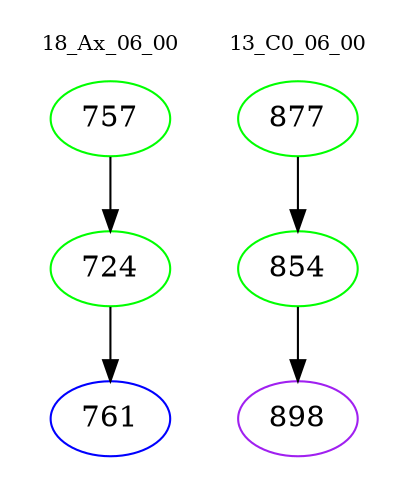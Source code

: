 digraph{
subgraph cluster_0 {
color = white
label = "18_Ax_06_00";
fontsize=10;
T0_757 [label="757", color="green"]
T0_757 -> T0_724 [color="black"]
T0_724 [label="724", color="green"]
T0_724 -> T0_761 [color="black"]
T0_761 [label="761", color="blue"]
}
subgraph cluster_1 {
color = white
label = "13_C0_06_00";
fontsize=10;
T1_877 [label="877", color="green"]
T1_877 -> T1_854 [color="black"]
T1_854 [label="854", color="green"]
T1_854 -> T1_898 [color="black"]
T1_898 [label="898", color="purple"]
}
}

